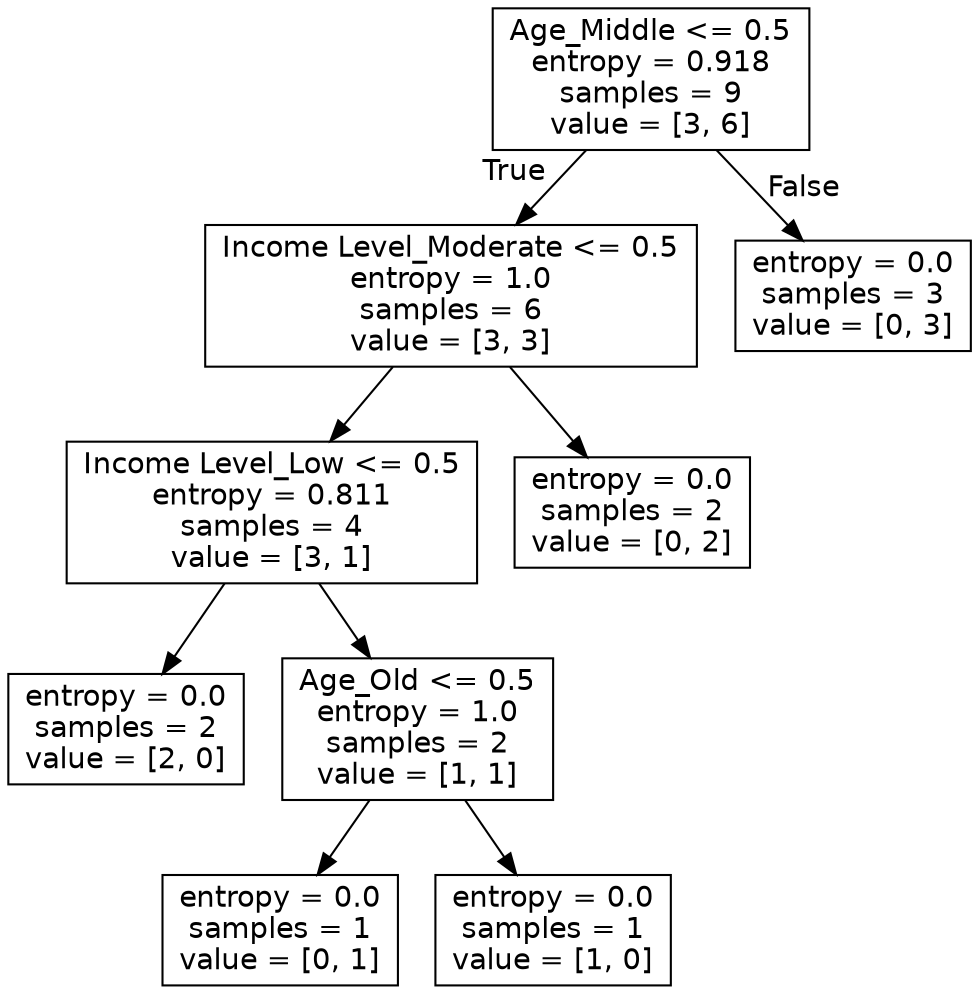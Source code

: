 digraph Tree {
node [shape=box, fontname="helvetica"] ;
edge [fontname="helvetica"] ;
0 [label="Age_Middle <= 0.5\nentropy = 0.918\nsamples = 9\nvalue = [3, 6]"] ;
1 [label="Income Level_Moderate <= 0.5\nentropy = 1.0\nsamples = 6\nvalue = [3, 3]"] ;
0 -> 1 [labeldistance=2.5, labelangle=45, headlabel="True"] ;
2 [label="Income Level_Low <= 0.5\nentropy = 0.811\nsamples = 4\nvalue = [3, 1]"] ;
1 -> 2 ;
3 [label="entropy = 0.0\nsamples = 2\nvalue = [2, 0]"] ;
2 -> 3 ;
4 [label="Age_Old <= 0.5\nentropy = 1.0\nsamples = 2\nvalue = [1, 1]"] ;
2 -> 4 ;
5 [label="entropy = 0.0\nsamples = 1\nvalue = [0, 1]"] ;
4 -> 5 ;
6 [label="entropy = 0.0\nsamples = 1\nvalue = [1, 0]"] ;
4 -> 6 ;
7 [label="entropy = 0.0\nsamples = 2\nvalue = [0, 2]"] ;
1 -> 7 ;
8 [label="entropy = 0.0\nsamples = 3\nvalue = [0, 3]"] ;
0 -> 8 [labeldistance=2.5, labelangle=-45, headlabel="False"] ;
}